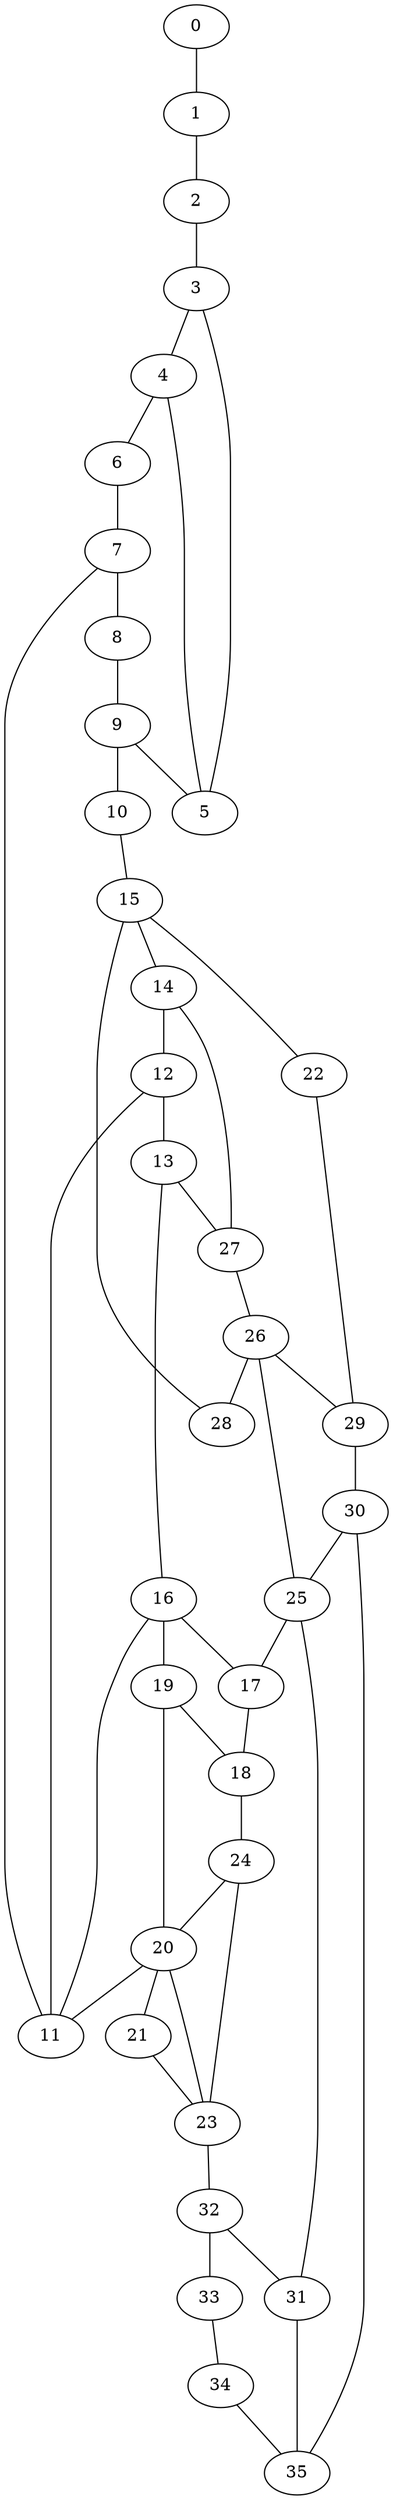 graph G {
0;
1;
2;
3;
4;
5;
6;
7;
8;
9;
10;
11;
12;
13;
14;
15;
16;
17;
18;
19;
20;
21;
22;
23;
24;
25;
26;
27;
28;
29;
30;
31;
32;
33;
34;
35;
0--1 ;
1--2 ;
2--3 ;
3--4 ;
4--6 ;
6--7 ;
7--11 ;
11--16 ;
16--17 ;
3--5 ;
5--4 ;
7--8 ;
8--9 ;
9--5 ;
9--10 ;
11--12 ;
10--15 ;
15--14 ;
14--12 ;
12--13 ;
13--16 ;
16--19 ;
19--20 ;
19--18 ;
13--27 ;
27--14 ;
27--26 ;
26--25 ;
26--28 ;
28--15 ;
26--29 ;
29--30 ;
30--25 ;
30--35 ;
25--17 ;
25--31 ;
17--18 ;
18--24 ;
24--23 ;
24--20 ;
20--11 ;
20--21 ;
21--23 ;
20--23 ;
15--22 ;
23--32 ;
32--31 ;
32--33 ;
31--35 ;
33--34 ;
34--35 ;
22--29 ;
}
